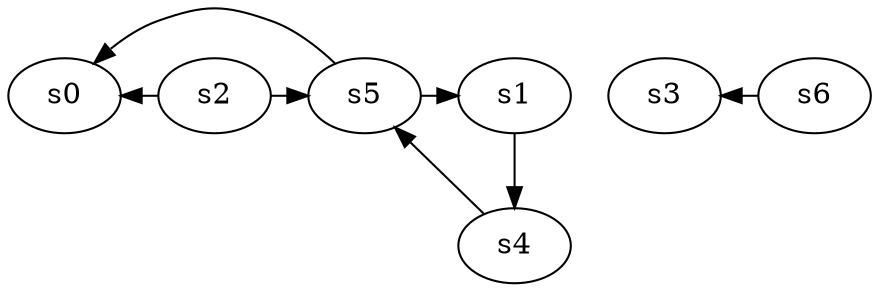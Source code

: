 digraph game_0987_complex_7 {
    s0 [name="s0", player=0];
    s1 [name="s1", player=1];
    s2 [name="s2", player=1];
    s3 [name="s3", player=1];
    s4 [name="s4", player=1];
    s5 [name="s5", player=0, target=1];
    s6 [name="s6", player=1];

    s1 -> s4;
    s2 -> s0 [constraint="time == 3 || time == 10 || time == 16"];
    s2 -> s5 [constraint="time % 3 == 1 || time % 5 == 0"];
    s4 -> s5 [constraint="time % 3 == 0 && time % 5 == 0"];
    s5 -> s0 [constraint="!(time % 5 == 2)"];
    s5 -> s1 [constraint="time % 3 == 0 && time % 4 == 1"];
    s6 -> s3 [constraint="time == 7"];
}
